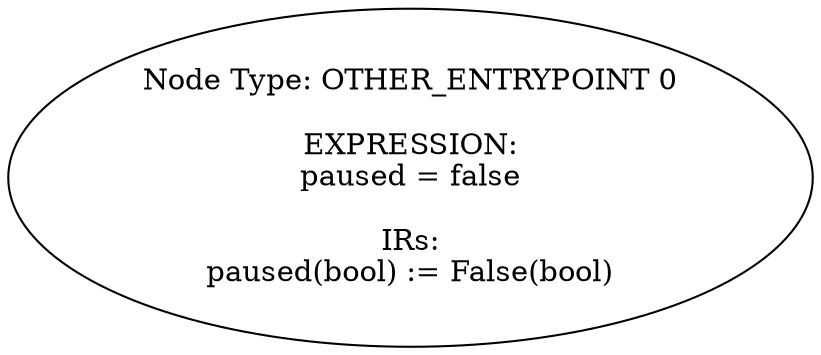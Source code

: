 digraph{
0[label="Node Type: OTHER_ENTRYPOINT 0

EXPRESSION:
paused = false

IRs:
paused(bool) := False(bool)"];
}
